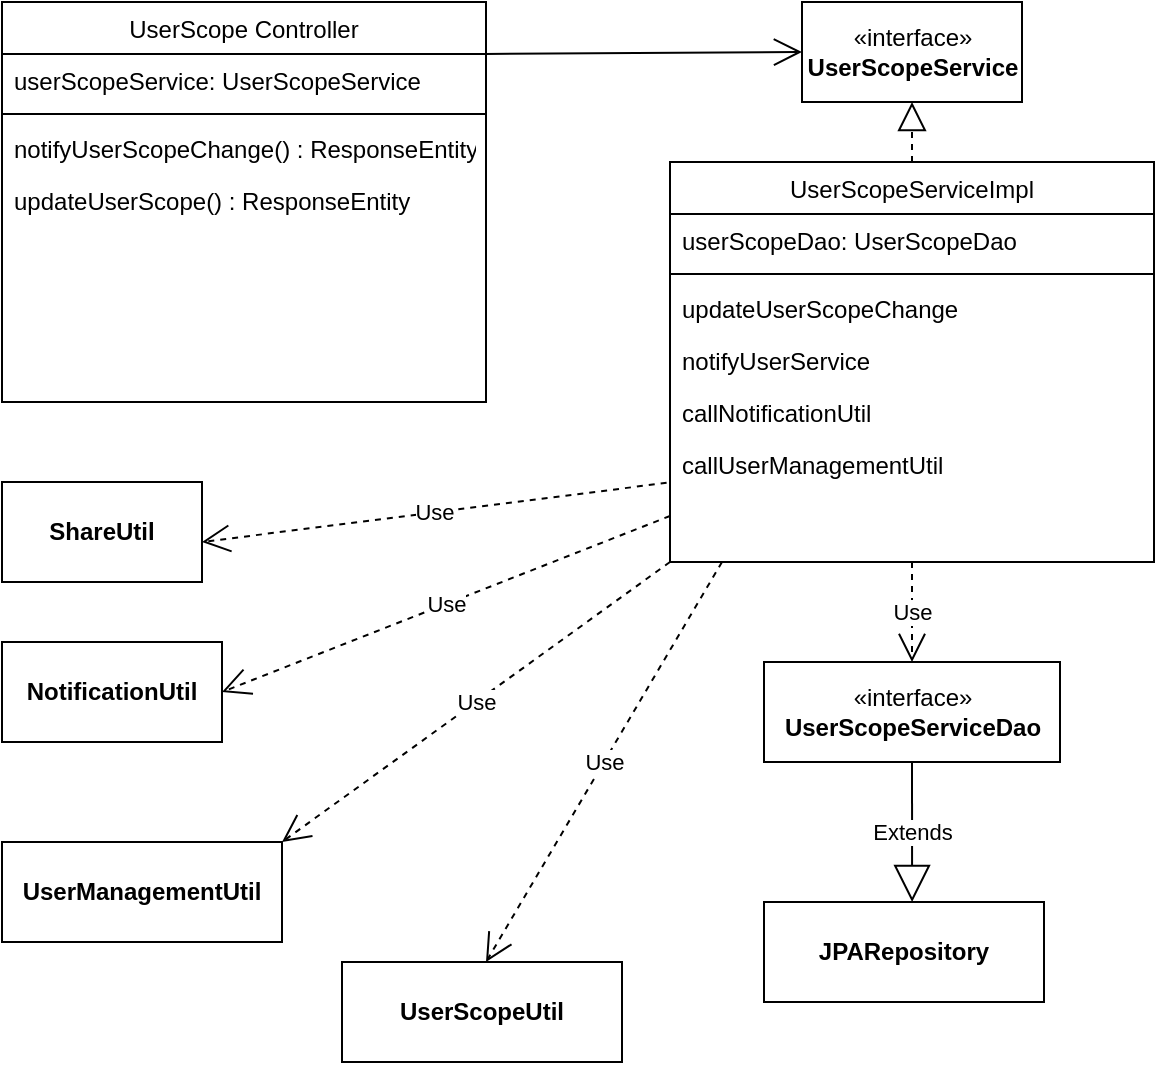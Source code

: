 <mxfile version="14.9.5" type="device"><diagram id="C5RBs43oDa-KdzZeNtuy" name="Page-1"><mxGraphModel dx="400" dy="866" grid="1" gridSize="10" guides="1" tooltips="1" connect="1" arrows="1" fold="1" page="1" pageScale="1" pageWidth="827" pageHeight="1169" math="0" shadow="0"><root><mxCell id="WIyWlLk6GJQsqaUBKTNV-0"/><mxCell id="WIyWlLk6GJQsqaUBKTNV-1" parent="WIyWlLk6GJQsqaUBKTNV-0"/><mxCell id="zkfFHV4jXpPFQw0GAbJ--17" value="UserScope Controller" style="swimlane;fontStyle=0;align=center;verticalAlign=top;childLayout=stackLayout;horizontal=1;startSize=26;horizontalStack=0;resizeParent=1;resizeLast=0;collapsible=1;marginBottom=0;rounded=0;shadow=0;strokeWidth=1;" parent="WIyWlLk6GJQsqaUBKTNV-1" vertex="1"><mxGeometry x="80" y="40" width="242" height="200" as="geometry"><mxRectangle x="550" y="140" width="160" height="26" as="alternateBounds"/></mxGeometry></mxCell><mxCell id="zkfFHV4jXpPFQw0GAbJ--18" value="userScopeService: UserScopeService" style="text;align=left;verticalAlign=top;spacingLeft=4;spacingRight=4;overflow=hidden;rotatable=0;points=[[0,0.5],[1,0.5]];portConstraint=eastwest;" parent="zkfFHV4jXpPFQw0GAbJ--17" vertex="1"><mxGeometry y="26" width="242" height="26" as="geometry"/></mxCell><mxCell id="zkfFHV4jXpPFQw0GAbJ--23" value="" style="line;html=1;strokeWidth=1;align=left;verticalAlign=middle;spacingTop=-1;spacingLeft=3;spacingRight=3;rotatable=0;labelPosition=right;points=[];portConstraint=eastwest;" parent="zkfFHV4jXpPFQw0GAbJ--17" vertex="1"><mxGeometry y="52" width="242" height="8" as="geometry"/></mxCell><mxCell id="zkfFHV4jXpPFQw0GAbJ--24" value="notifyUserScopeChange() : ResponseEntity" style="text;align=left;verticalAlign=top;spacingLeft=4;spacingRight=4;overflow=hidden;rotatable=0;points=[[0,0.5],[1,0.5]];portConstraint=eastwest;" parent="zkfFHV4jXpPFQw0GAbJ--17" vertex="1"><mxGeometry y="60" width="242" height="26" as="geometry"/></mxCell><mxCell id="zkfFHV4jXpPFQw0GAbJ--25" value="updateUserScope() : ResponseEntity" style="text;align=left;verticalAlign=top;spacingLeft=4;spacingRight=4;overflow=hidden;rotatable=0;points=[[0,0.5],[1,0.5]];portConstraint=eastwest;" parent="zkfFHV4jXpPFQw0GAbJ--17" vertex="1"><mxGeometry y="86" width="242" height="26" as="geometry"/></mxCell><mxCell id="P72AvKDAwS5jU3Mbzgq0-3" value="UserScopeServiceImpl" style="swimlane;fontStyle=0;align=center;verticalAlign=top;childLayout=stackLayout;horizontal=1;startSize=26;horizontalStack=0;resizeParent=1;resizeLast=0;collapsible=1;marginBottom=0;rounded=0;shadow=0;strokeWidth=1;" parent="WIyWlLk6GJQsqaUBKTNV-1" vertex="1"><mxGeometry x="414" y="120" width="242" height="200" as="geometry"><mxRectangle x="550" y="140" width="160" height="26" as="alternateBounds"/></mxGeometry></mxCell><mxCell id="P72AvKDAwS5jU3Mbzgq0-4" value="userScopeDao: UserScopeDao" style="text;align=left;verticalAlign=top;spacingLeft=4;spacingRight=4;overflow=hidden;rotatable=0;points=[[0,0.5],[1,0.5]];portConstraint=eastwest;" parent="P72AvKDAwS5jU3Mbzgq0-3" vertex="1"><mxGeometry y="26" width="242" height="26" as="geometry"/></mxCell><mxCell id="P72AvKDAwS5jU3Mbzgq0-5" value="" style="line;html=1;strokeWidth=1;align=left;verticalAlign=middle;spacingTop=-1;spacingLeft=3;spacingRight=3;rotatable=0;labelPosition=right;points=[];portConstraint=eastwest;" parent="P72AvKDAwS5jU3Mbzgq0-3" vertex="1"><mxGeometry y="52" width="242" height="8" as="geometry"/></mxCell><mxCell id="P72AvKDAwS5jU3Mbzgq0-6" value="updateUserScopeChange" style="text;align=left;verticalAlign=top;spacingLeft=4;spacingRight=4;overflow=hidden;rotatable=0;points=[[0,0.5],[1,0.5]];portConstraint=eastwest;" parent="P72AvKDAwS5jU3Mbzgq0-3" vertex="1"><mxGeometry y="60" width="242" height="26" as="geometry"/></mxCell><mxCell id="P72AvKDAwS5jU3Mbzgq0-7" value="notifyUserService" style="text;align=left;verticalAlign=top;spacingLeft=4;spacingRight=4;overflow=hidden;rotatable=0;points=[[0,0.5],[1,0.5]];portConstraint=eastwest;" parent="P72AvKDAwS5jU3Mbzgq0-3" vertex="1"><mxGeometry y="86" width="242" height="26" as="geometry"/></mxCell><mxCell id="P72AvKDAwS5jU3Mbzgq0-8" value="callNotificationUtil" style="text;align=left;verticalAlign=top;spacingLeft=4;spacingRight=4;overflow=hidden;rotatable=0;points=[[0,0.5],[1,0.5]];portConstraint=eastwest;" parent="P72AvKDAwS5jU3Mbzgq0-3" vertex="1"><mxGeometry y="112" width="242" height="26" as="geometry"/></mxCell><mxCell id="P72AvKDAwS5jU3Mbzgq0-11" value="callUserManagementUtil" style="text;align=left;verticalAlign=top;spacingLeft=4;spacingRight=4;overflow=hidden;rotatable=0;points=[[0,0.5],[1,0.5]];portConstraint=eastwest;" parent="P72AvKDAwS5jU3Mbzgq0-3" vertex="1"><mxGeometry y="138" width="242" height="26" as="geometry"/></mxCell><mxCell id="P72AvKDAwS5jU3Mbzgq0-9" value="«interface»&lt;br&gt;&lt;b&gt;UserScopeService&lt;/b&gt;" style="html=1;" parent="WIyWlLk6GJQsqaUBKTNV-1" vertex="1"><mxGeometry x="480" y="40" width="110" height="50" as="geometry"/></mxCell><mxCell id="P72AvKDAwS5jU3Mbzgq0-12" value="" style="endArrow=block;dashed=1;endFill=0;endSize=12;html=1;exitX=0.5;exitY=0;exitDx=0;exitDy=0;entryX=0.5;entryY=1;entryDx=0;entryDy=0;" parent="WIyWlLk6GJQsqaUBKTNV-1" source="P72AvKDAwS5jU3Mbzgq0-3" target="P72AvKDAwS5jU3Mbzgq0-9" edge="1"><mxGeometry width="160" relative="1" as="geometry"><mxPoint x="490" y="300" as="sourcePoint"/><mxPoint x="330" y="300" as="targetPoint"/></mxGeometry></mxCell><mxCell id="P72AvKDAwS5jU3Mbzgq0-13" value="" style="endArrow=open;endFill=1;endSize=12;html=1;entryX=0;entryY=0.5;entryDx=0;entryDy=0;exitX=0.997;exitY=0;exitDx=0;exitDy=0;exitPerimeter=0;" parent="WIyWlLk6GJQsqaUBKTNV-1" source="zkfFHV4jXpPFQw0GAbJ--18" target="P72AvKDAwS5jU3Mbzgq0-9" edge="1"><mxGeometry width="160" relative="1" as="geometry"><mxPoint x="321" y="65" as="sourcePoint"/><mxPoint x="490" y="300" as="targetPoint"/></mxGeometry></mxCell><mxCell id="P72AvKDAwS5jU3Mbzgq0-14" value="«interface»&lt;br&gt;&lt;b&gt;UserScopeServiceDao&lt;br&gt;&lt;/b&gt;" style="html=1;" parent="WIyWlLk6GJQsqaUBKTNV-1" vertex="1"><mxGeometry x="461" y="370" width="148" height="50" as="geometry"/></mxCell><mxCell id="P72AvKDAwS5jU3Mbzgq0-15" value="&lt;p style=&quot;margin: 0px ; margin-top: 4px ; text-align: center&quot;&gt;&lt;br&gt;&lt;b&gt;JPARepository&lt;/b&gt;&lt;/p&gt;" style="verticalAlign=top;align=left;overflow=fill;fontSize=12;fontFamily=Helvetica;html=1;" parent="WIyWlLk6GJQsqaUBKTNV-1" vertex="1"><mxGeometry x="461" y="490" width="140" height="50" as="geometry"/></mxCell><mxCell id="P72AvKDAwS5jU3Mbzgq0-21" value="Extends" style="endArrow=block;endSize=16;endFill=0;html=1;exitX=0.5;exitY=1;exitDx=0;exitDy=0;entryX=0.529;entryY=0;entryDx=0;entryDy=0;entryPerimeter=0;" parent="WIyWlLk6GJQsqaUBKTNV-1" source="P72AvKDAwS5jU3Mbzgq0-14" target="P72AvKDAwS5jU3Mbzgq0-15" edge="1"><mxGeometry width="160" relative="1" as="geometry"><mxPoint x="210" y="430" as="sourcePoint"/><mxPoint x="370" y="430" as="targetPoint"/></mxGeometry></mxCell><mxCell id="P72AvKDAwS5jU3Mbzgq0-22" value="Use" style="endArrow=open;endSize=12;dashed=1;html=1;exitX=0.5;exitY=1;exitDx=0;exitDy=0;entryX=0.5;entryY=0;entryDx=0;entryDy=0;" parent="WIyWlLk6GJQsqaUBKTNV-1" source="P72AvKDAwS5jU3Mbzgq0-3" target="P72AvKDAwS5jU3Mbzgq0-14" edge="1"><mxGeometry width="160" relative="1" as="geometry"><mxPoint x="330" y="300" as="sourcePoint"/><mxPoint x="490" y="300" as="targetPoint"/></mxGeometry></mxCell><mxCell id="P72AvKDAwS5jU3Mbzgq0-27" value="&lt;p style=&quot;margin: 0px ; margin-top: 4px ; text-align: center&quot;&gt;&lt;br&gt;&lt;b&gt;ShareUtil&lt;/b&gt;&lt;/p&gt;" style="verticalAlign=top;align=left;overflow=fill;fontSize=12;fontFamily=Helvetica;html=1;" parent="WIyWlLk6GJQsqaUBKTNV-1" vertex="1"><mxGeometry x="80" y="280" width="100" height="50" as="geometry"/></mxCell><mxCell id="P72AvKDAwS5jU3Mbzgq0-29" value="&lt;p style=&quot;margin: 0px ; margin-top: 4px ; text-align: center&quot;&gt;&lt;br&gt;&lt;b&gt;NotificationUtil&lt;/b&gt;&lt;/p&gt;" style="verticalAlign=top;align=left;overflow=fill;fontSize=12;fontFamily=Helvetica;html=1;" parent="WIyWlLk6GJQsqaUBKTNV-1" vertex="1"><mxGeometry x="80" y="360" width="110" height="50" as="geometry"/></mxCell><mxCell id="P72AvKDAwS5jU3Mbzgq0-30" value="&lt;p style=&quot;margin: 0px ; margin-top: 4px ; text-align: center&quot;&gt;&lt;br&gt;&lt;b&gt;UserManagementUtil&lt;/b&gt;&lt;/p&gt;" style="verticalAlign=top;align=left;overflow=fill;fontSize=12;fontFamily=Helvetica;html=1;" parent="WIyWlLk6GJQsqaUBKTNV-1" vertex="1"><mxGeometry x="80" y="460" width="140" height="50" as="geometry"/></mxCell><mxCell id="P72AvKDAwS5jU3Mbzgq0-38" value="Use" style="endArrow=open;endSize=12;dashed=1;html=1;exitX=0;exitY=1;exitDx=0;exitDy=0;entryX=1;entryY=0;entryDx=0;entryDy=0;" parent="WIyWlLk6GJQsqaUBKTNV-1" source="P72AvKDAwS5jU3Mbzgq0-3" target="P72AvKDAwS5jU3Mbzgq0-30" edge="1"><mxGeometry width="160" relative="1" as="geometry"><mxPoint x="545" y="330" as="sourcePoint"/><mxPoint x="545" y="380" as="targetPoint"/><Array as="points"/></mxGeometry></mxCell><mxCell id="P72AvKDAwS5jU3Mbzgq0-39" value="Use" style="endArrow=open;endSize=12;dashed=1;html=1;exitX=0;exitY=0.5;exitDx=0;exitDy=0;entryX=1;entryY=0.5;entryDx=0;entryDy=0;" parent="WIyWlLk6GJQsqaUBKTNV-1" target="P72AvKDAwS5jU3Mbzgq0-29" edge="1"><mxGeometry width="160" relative="1" as="geometry"><mxPoint x="414" y="297" as="sourcePoint"/><mxPoint x="190" y="400" as="targetPoint"/><Array as="points"/></mxGeometry></mxCell><mxCell id="P72AvKDAwS5jU3Mbzgq0-40" value="Use" style="endArrow=open;endSize=12;dashed=1;html=1;exitX=-0.007;exitY=-0.138;exitDx=0;exitDy=0;entryX=1;entryY=0;entryDx=0;entryDy=0;exitPerimeter=0;" parent="WIyWlLk6GJQsqaUBKTNV-1" edge="1"><mxGeometry width="160" relative="1" as="geometry"><mxPoint x="412.306" y="280.412" as="sourcePoint"/><mxPoint x="180" y="310" as="targetPoint"/><Array as="points"/></mxGeometry></mxCell><mxCell id="P72AvKDAwS5jU3Mbzgq0-41" value="&lt;p style=&quot;margin: 0px ; margin-top: 4px ; text-align: center&quot;&gt;&lt;br&gt;&lt;b&gt;UserScopeUtil&lt;/b&gt;&lt;/p&gt;" style="verticalAlign=top;align=left;overflow=fill;fontSize=12;fontFamily=Helvetica;html=1;" parent="WIyWlLk6GJQsqaUBKTNV-1" vertex="1"><mxGeometry x="250" y="520" width="140" height="50" as="geometry"/></mxCell><mxCell id="P72AvKDAwS5jU3Mbzgq0-42" value="Use" style="endArrow=open;endSize=12;dashed=1;html=1;entryX=1;entryY=0;entryDx=0;entryDy=0;" parent="WIyWlLk6GJQsqaUBKTNV-1" edge="1"><mxGeometry width="160" relative="1" as="geometry"><mxPoint x="440" y="320" as="sourcePoint"/><mxPoint x="322" y="520" as="targetPoint"/><Array as="points"/></mxGeometry></mxCell></root></mxGraphModel></diagram></mxfile>